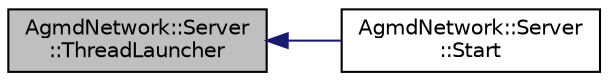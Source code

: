 digraph "AgmdNetwork::Server::ThreadLauncher"
{
  edge [fontname="Helvetica",fontsize="10",labelfontname="Helvetica",labelfontsize="10"];
  node [fontname="Helvetica",fontsize="10",shape=record];
  rankdir="LR";
  Node1 [label="AgmdNetwork::Server\l::ThreadLauncher",height=0.2,width=0.4,color="black", fillcolor="grey75", style="filled" fontcolor="black"];
  Node1 -> Node2 [dir="back",color="midnightblue",fontsize="10",style="solid"];
  Node2 [label="AgmdNetwork::Server\l::Start",height=0.2,width=0.4,color="black", fillcolor="white", style="filled",URL="$class_agmd_network_1_1_server.html#ab2ae12e4bc684bb19eba1601bb6a90d5"];
}
